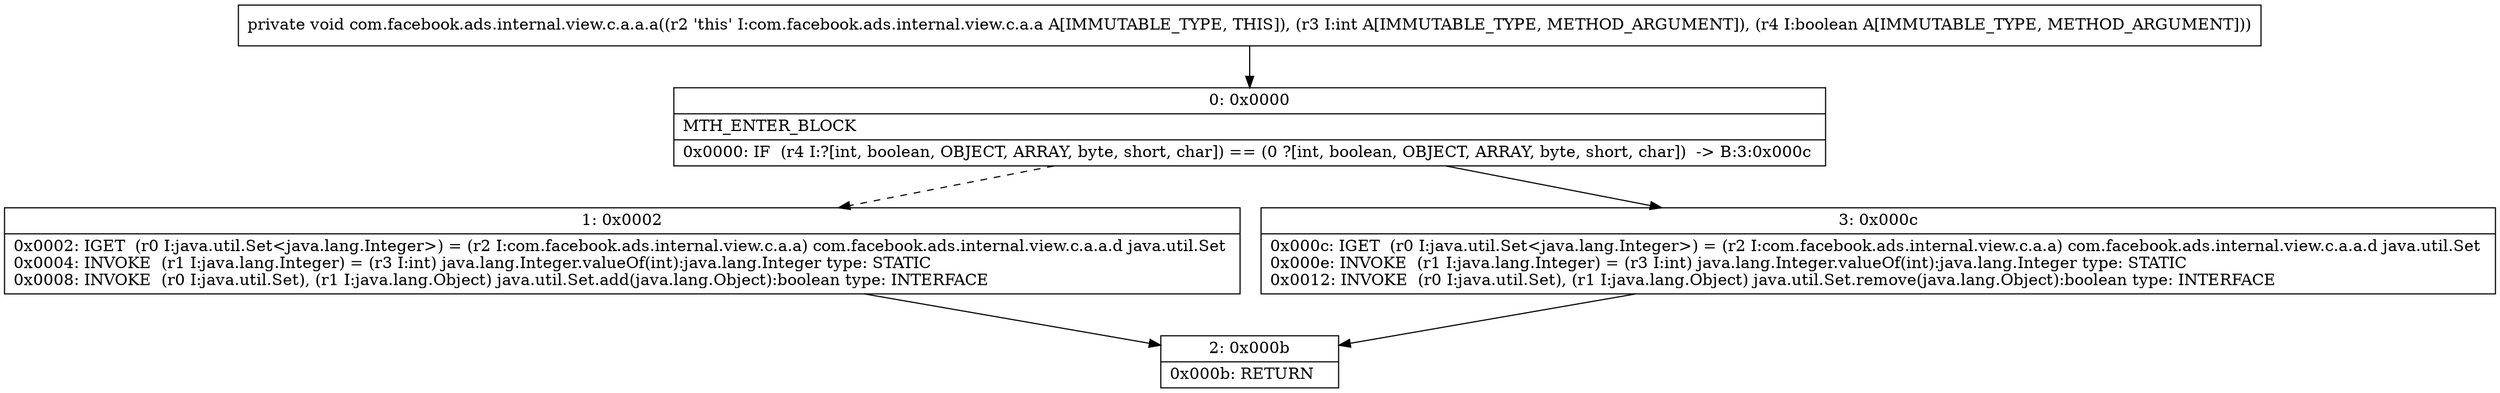digraph "CFG forcom.facebook.ads.internal.view.c.a.a.a(IZ)V" {
Node_0 [shape=record,label="{0\:\ 0x0000|MTH_ENTER_BLOCK\l|0x0000: IF  (r4 I:?[int, boolean, OBJECT, ARRAY, byte, short, char]) == (0 ?[int, boolean, OBJECT, ARRAY, byte, short, char])  \-\> B:3:0x000c \l}"];
Node_1 [shape=record,label="{1\:\ 0x0002|0x0002: IGET  (r0 I:java.util.Set\<java.lang.Integer\>) = (r2 I:com.facebook.ads.internal.view.c.a.a) com.facebook.ads.internal.view.c.a.a.d java.util.Set \l0x0004: INVOKE  (r1 I:java.lang.Integer) = (r3 I:int) java.lang.Integer.valueOf(int):java.lang.Integer type: STATIC \l0x0008: INVOKE  (r0 I:java.util.Set), (r1 I:java.lang.Object) java.util.Set.add(java.lang.Object):boolean type: INTERFACE \l}"];
Node_2 [shape=record,label="{2\:\ 0x000b|0x000b: RETURN   \l}"];
Node_3 [shape=record,label="{3\:\ 0x000c|0x000c: IGET  (r0 I:java.util.Set\<java.lang.Integer\>) = (r2 I:com.facebook.ads.internal.view.c.a.a) com.facebook.ads.internal.view.c.a.a.d java.util.Set \l0x000e: INVOKE  (r1 I:java.lang.Integer) = (r3 I:int) java.lang.Integer.valueOf(int):java.lang.Integer type: STATIC \l0x0012: INVOKE  (r0 I:java.util.Set), (r1 I:java.lang.Object) java.util.Set.remove(java.lang.Object):boolean type: INTERFACE \l}"];
MethodNode[shape=record,label="{private void com.facebook.ads.internal.view.c.a.a.a((r2 'this' I:com.facebook.ads.internal.view.c.a.a A[IMMUTABLE_TYPE, THIS]), (r3 I:int A[IMMUTABLE_TYPE, METHOD_ARGUMENT]), (r4 I:boolean A[IMMUTABLE_TYPE, METHOD_ARGUMENT])) }"];
MethodNode -> Node_0;
Node_0 -> Node_1[style=dashed];
Node_0 -> Node_3;
Node_1 -> Node_2;
Node_3 -> Node_2;
}

